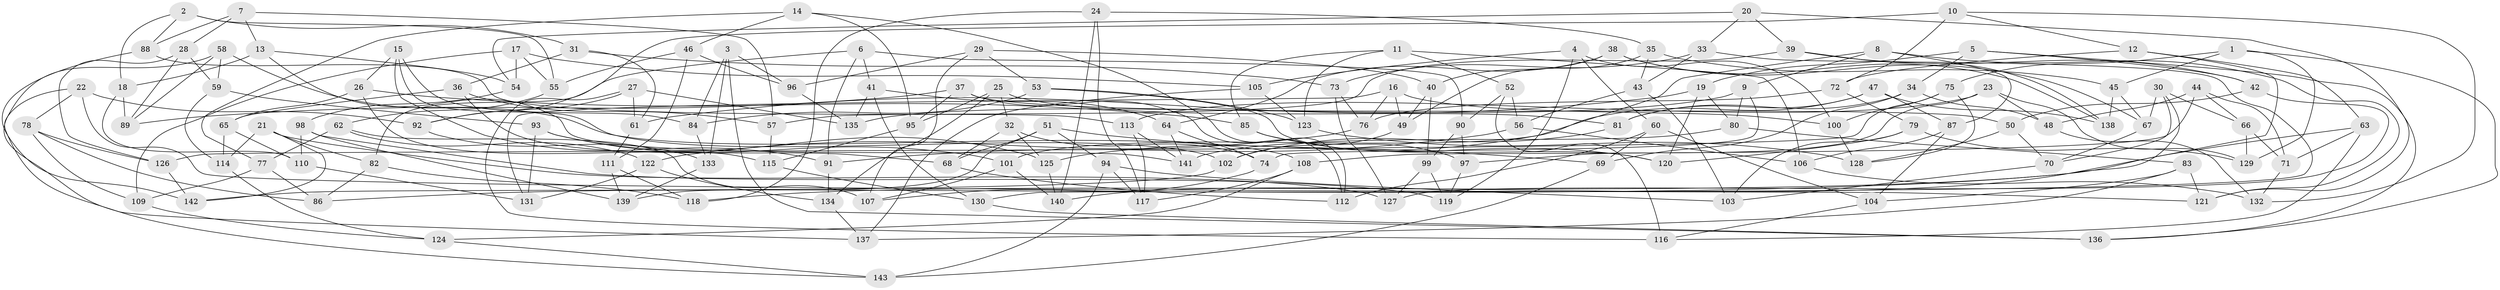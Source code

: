 // coarse degree distribution, {6: 0.24705882352941178, 12: 0.011764705882352941, 7: 0.011764705882352941, 4: 0.5529411764705883, 8: 0.08235294117647059, 5: 0.03529411764705882, 10: 0.03529411764705882, 9: 0.011764705882352941, 3: 0.011764705882352941}
// Generated by graph-tools (version 1.1) at 2025/20/03/04/25 18:20:37]
// undirected, 143 vertices, 286 edges
graph export_dot {
graph [start="1"]
  node [color=gray90,style=filled];
  1;
  2;
  3;
  4;
  5;
  6;
  7;
  8;
  9;
  10;
  11;
  12;
  13;
  14;
  15;
  16;
  17;
  18;
  19;
  20;
  21;
  22;
  23;
  24;
  25;
  26;
  27;
  28;
  29;
  30;
  31;
  32;
  33;
  34;
  35;
  36;
  37;
  38;
  39;
  40;
  41;
  42;
  43;
  44;
  45;
  46;
  47;
  48;
  49;
  50;
  51;
  52;
  53;
  54;
  55;
  56;
  57;
  58;
  59;
  60;
  61;
  62;
  63;
  64;
  65;
  66;
  67;
  68;
  69;
  70;
  71;
  72;
  73;
  74;
  75;
  76;
  77;
  78;
  79;
  80;
  81;
  82;
  83;
  84;
  85;
  86;
  87;
  88;
  89;
  90;
  91;
  92;
  93;
  94;
  95;
  96;
  97;
  98;
  99;
  100;
  101;
  102;
  103;
  104;
  105;
  106;
  107;
  108;
  109;
  110;
  111;
  112;
  113;
  114;
  115;
  116;
  117;
  118;
  119;
  120;
  121;
  122;
  123;
  124;
  125;
  126;
  127;
  128;
  129;
  130;
  131;
  132;
  133;
  134;
  135;
  136;
  137;
  138;
  139;
  140;
  141;
  142;
  143;
  1 -- 75;
  1 -- 129;
  1 -- 45;
  1 -- 136;
  2 -- 18;
  2 -- 31;
  2 -- 55;
  2 -- 88;
  3 -- 84;
  3 -- 96;
  3 -- 133;
  3 -- 136;
  4 -- 60;
  4 -- 105;
  4 -- 100;
  4 -- 119;
  5 -- 34;
  5 -- 42;
  5 -- 19;
  5 -- 136;
  6 -- 82;
  6 -- 90;
  6 -- 91;
  6 -- 41;
  7 -- 28;
  7 -- 57;
  7 -- 13;
  7 -- 88;
  8 -- 9;
  8 -- 87;
  8 -- 125;
  8 -- 121;
  9 -- 135;
  9 -- 80;
  9 -- 74;
  10 -- 132;
  10 -- 92;
  10 -- 12;
  10 -- 72;
  11 -- 123;
  11 -- 106;
  11 -- 85;
  11 -- 52;
  12 -- 72;
  12 -- 118;
  12 -- 63;
  13 -- 18;
  13 -- 54;
  13 -- 141;
  14 -- 77;
  14 -- 46;
  14 -- 95;
  14 -- 112;
  15 -- 84;
  15 -- 102;
  15 -- 91;
  15 -- 26;
  16 -- 49;
  16 -- 76;
  16 -- 100;
  16 -- 131;
  17 -- 55;
  17 -- 109;
  17 -- 54;
  17 -- 105;
  18 -- 110;
  18 -- 89;
  19 -- 120;
  19 -- 61;
  19 -- 80;
  20 -- 54;
  20 -- 33;
  20 -- 121;
  20 -- 39;
  21 -- 114;
  21 -- 127;
  21 -- 82;
  21 -- 142;
  22 -- 78;
  22 -- 143;
  22 -- 92;
  22 -- 121;
  23 -- 129;
  23 -- 113;
  23 -- 48;
  23 -- 97;
  24 -- 118;
  24 -- 140;
  24 -- 117;
  24 -- 35;
  25 -- 32;
  25 -- 81;
  25 -- 134;
  25 -- 95;
  26 -- 115;
  26 -- 85;
  26 -- 65;
  27 -- 92;
  27 -- 61;
  27 -- 135;
  27 -- 116;
  28 -- 89;
  28 -- 126;
  28 -- 59;
  29 -- 53;
  29 -- 107;
  29 -- 40;
  29 -- 96;
  30 -- 140;
  30 -- 67;
  30 -- 66;
  30 -- 70;
  31 -- 73;
  31 -- 61;
  31 -- 36;
  32 -- 125;
  32 -- 68;
  32 -- 74;
  33 -- 43;
  33 -- 130;
  33 -- 73;
  34 -- 69;
  34 -- 81;
  34 -- 48;
  35 -- 43;
  35 -- 45;
  35 -- 49;
  36 -- 68;
  36 -- 65;
  36 -- 57;
  37 -- 89;
  37 -- 95;
  37 -- 50;
  37 -- 112;
  38 -- 40;
  38 -- 67;
  38 -- 138;
  38 -- 64;
  39 -- 138;
  39 -- 57;
  39 -- 42;
  40 -- 49;
  40 -- 99;
  41 -- 64;
  41 -- 130;
  41 -- 135;
  42 -- 50;
  42 -- 127;
  43 -- 56;
  43 -- 103;
  44 -- 48;
  44 -- 71;
  44 -- 66;
  44 -- 108;
  45 -- 67;
  45 -- 138;
  46 -- 96;
  46 -- 55;
  46 -- 111;
  47 -- 101;
  47 -- 87;
  47 -- 81;
  47 -- 138;
  48 -- 132;
  49 -- 102;
  50 -- 128;
  50 -- 70;
  51 -- 139;
  51 -- 94;
  51 -- 69;
  51 -- 68;
  52 -- 56;
  52 -- 116;
  52 -- 90;
  53 -- 123;
  53 -- 120;
  53 -- 84;
  54 -- 98;
  55 -- 62;
  56 -- 106;
  56 -- 91;
  57 -- 115;
  58 -- 137;
  58 -- 108;
  58 -- 59;
  58 -- 89;
  59 -- 114;
  59 -- 93;
  60 -- 104;
  60 -- 112;
  60 -- 69;
  61 -- 111;
  62 -- 122;
  62 -- 77;
  62 -- 107;
  63 -- 86;
  63 -- 71;
  63 -- 116;
  64 -- 141;
  64 -- 74;
  65 -- 114;
  65 -- 110;
  66 -- 129;
  66 -- 71;
  67 -- 70;
  68 -- 112;
  69 -- 143;
  70 -- 103;
  71 -- 132;
  72 -- 79;
  72 -- 76;
  73 -- 76;
  73 -- 127;
  74 -- 107;
  75 -- 126;
  75 -- 100;
  75 -- 128;
  76 -- 122;
  77 -- 109;
  77 -- 86;
  78 -- 126;
  78 -- 109;
  78 -- 86;
  79 -- 120;
  79 -- 129;
  79 -- 103;
  80 -- 141;
  80 -- 83;
  81 -- 102;
  82 -- 86;
  82 -- 118;
  83 -- 121;
  83 -- 104;
  83 -- 137;
  84 -- 133;
  85 -- 97;
  85 -- 120;
  87 -- 104;
  87 -- 106;
  88 -- 113;
  88 -- 142;
  90 -- 99;
  90 -- 97;
  91 -- 134;
  92 -- 133;
  93 -- 125;
  93 -- 101;
  93 -- 131;
  94 -- 103;
  94 -- 117;
  94 -- 143;
  95 -- 115;
  96 -- 135;
  97 -- 119;
  98 -- 110;
  98 -- 139;
  98 -- 119;
  99 -- 127;
  99 -- 119;
  100 -- 128;
  101 -- 107;
  101 -- 140;
  102 -- 142;
  104 -- 116;
  105 -- 123;
  105 -- 137;
  106 -- 132;
  108 -- 124;
  108 -- 117;
  109 -- 124;
  110 -- 131;
  111 -- 139;
  111 -- 118;
  113 -- 141;
  113 -- 117;
  114 -- 124;
  115 -- 130;
  122 -- 131;
  122 -- 134;
  123 -- 128;
  124 -- 143;
  125 -- 140;
  126 -- 142;
  130 -- 136;
  133 -- 139;
  134 -- 137;
}
